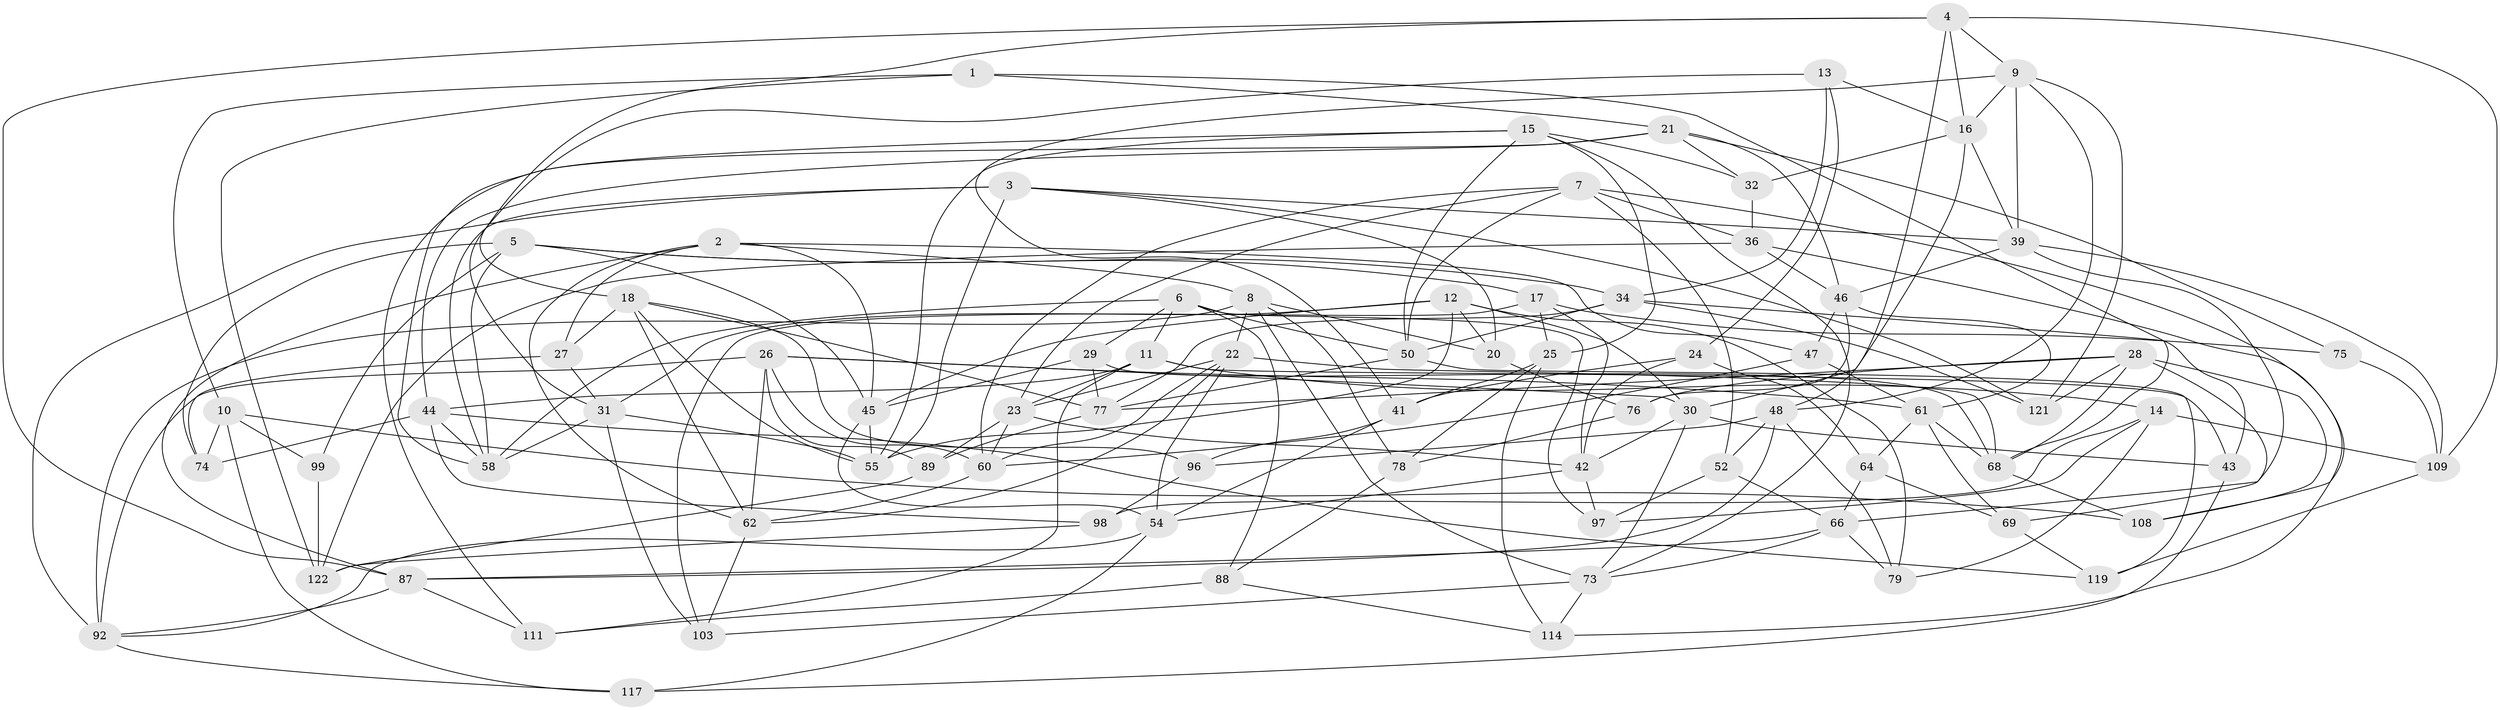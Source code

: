 // original degree distribution, {4: 1.0}
// Generated by graph-tools (version 1.1) at 2025/42/03/06/25 10:42:25]
// undirected, 78 vertices, 199 edges
graph export_dot {
graph [start="1"]
  node [color=gray90,style=filled];
  1;
  2 [super="+56"];
  3 [super="+85"];
  4 [super="+83"];
  5 [super="+94"];
  6 [super="+33"];
  7 [super="+63"];
  8 [super="+38"];
  9 [super="+120"];
  10 [super="+35"];
  11 [super="+101"];
  12 [super="+19"];
  13;
  14 [super="+51"];
  15 [super="+123"];
  16 [super="+95"];
  17 [super="+57"];
  18 [super="+107"];
  20;
  21 [super="+37"];
  22 [super="+112"];
  23 [super="+49"];
  24;
  25 [super="+71"];
  26 [super="+125"];
  27;
  28 [super="+40"];
  29;
  30 [super="+93"];
  31 [super="+59"];
  32;
  34 [super="+70"];
  36 [super="+67"];
  39 [super="+81"];
  41 [super="+91"];
  42 [super="+113"];
  43;
  44 [super="+102"];
  45 [super="+86"];
  46 [super="+65"];
  47;
  48 [super="+90"];
  50 [super="+53"];
  52;
  54 [super="+82"];
  55 [super="+80"];
  58 [super="+124"];
  60 [super="+104"];
  61 [super="+115"];
  62 [super="+72"];
  64;
  66 [super="+84"];
  68 [super="+116"];
  69;
  73 [super="+110"];
  74;
  75;
  76;
  77 [super="+106"];
  78;
  79;
  87 [super="+105"];
  88;
  89;
  92 [super="+100"];
  96;
  97;
  98;
  99;
  103;
  108;
  109 [super="+118"];
  111;
  114;
  117;
  119;
  121;
  122 [super="+126"];
  1 -- 10;
  1 -- 122;
  1 -- 21;
  1 -- 68;
  2 -- 27;
  2 -- 47;
  2 -- 87;
  2 -- 45;
  2 -- 8;
  2 -- 62;
  3 -- 121;
  3 -- 92;
  3 -- 58;
  3 -- 20;
  3 -- 55;
  3 -- 39;
  4 -- 16;
  4 -- 87;
  4 -- 18;
  4 -- 48;
  4 -- 9;
  4 -- 109;
  5 -- 17;
  5 -- 74;
  5 -- 99;
  5 -- 58;
  5 -- 34;
  5 -- 45;
  6 -- 29;
  6 -- 50;
  6 -- 88;
  6 -- 97;
  6 -- 58;
  6 -- 11;
  7 -- 36;
  7 -- 60;
  7 -- 52;
  7 -- 50;
  7 -- 108;
  7 -- 23;
  8 -- 22;
  8 -- 78;
  8 -- 92;
  8 -- 73;
  8 -- 20;
  9 -- 121;
  9 -- 39;
  9 -- 48;
  9 -- 16;
  9 -- 41;
  10 -- 99 [weight=2];
  10 -- 74;
  10 -- 117;
  10 -- 108;
  11 -- 111;
  11 -- 43;
  11 -- 44;
  11 -- 14;
  11 -- 23;
  12 -- 20;
  12 -- 79;
  12 -- 30;
  12 -- 55;
  12 -- 45;
  12 -- 31;
  13 -- 16;
  13 -- 31;
  13 -- 24;
  13 -- 34;
  14 -- 79;
  14 -- 97;
  14 -- 98;
  14 -- 109 [weight=2];
  15 -- 73;
  15 -- 50;
  15 -- 58;
  15 -- 32;
  15 -- 25;
  15 -- 55;
  16 -- 32;
  16 -- 30;
  16 -- 39;
  17 -- 42;
  17 -- 75 [weight=2];
  17 -- 25;
  17 -- 103;
  18 -- 77;
  18 -- 55;
  18 -- 96;
  18 -- 27;
  18 -- 62;
  20 -- 76;
  21 -- 32;
  21 -- 75;
  21 -- 44;
  21 -- 111;
  21 -- 46;
  22 -- 68;
  22 -- 60;
  22 -- 54;
  22 -- 62;
  22 -- 23;
  23 -- 89;
  23 -- 42;
  23 -- 60;
  24 -- 64;
  24 -- 41;
  24 -- 42;
  25 -- 41 [weight=2];
  25 -- 78;
  25 -- 114;
  26 -- 89;
  26 -- 92;
  26 -- 60;
  26 -- 61;
  26 -- 62;
  26 -- 30;
  27 -- 74;
  27 -- 31;
  28 -- 121;
  28 -- 108;
  28 -- 69;
  28 -- 76;
  28 -- 77;
  28 -- 68;
  29 -- 68;
  29 -- 45;
  29 -- 77;
  30 -- 43;
  30 -- 73;
  30 -- 42;
  31 -- 58;
  31 -- 55;
  31 -- 103;
  32 -- 36;
  34 -- 43;
  34 -- 50;
  34 -- 121;
  34 -- 77;
  36 -- 114;
  36 -- 122 [weight=2];
  36 -- 46;
  39 -- 46;
  39 -- 109;
  39 -- 66;
  41 -- 54;
  41 -- 96;
  42 -- 54;
  42 -- 97;
  43 -- 117;
  44 -- 98;
  44 -- 58;
  44 -- 74;
  44 -- 119;
  45 -- 54;
  45 -- 55;
  46 -- 76;
  46 -- 61;
  46 -- 47;
  47 -- 61;
  47 -- 60;
  48 -- 96;
  48 -- 79;
  48 -- 52;
  48 -- 87;
  50 -- 77;
  50 -- 119;
  52 -- 97;
  52 -- 66;
  54 -- 117;
  54 -- 92;
  60 -- 62;
  61 -- 64;
  61 -- 68;
  61 -- 69;
  62 -- 103;
  64 -- 69;
  64 -- 66;
  66 -- 79;
  66 -- 73;
  66 -- 87;
  68 -- 108;
  69 -- 119;
  73 -- 114;
  73 -- 103;
  75 -- 109;
  76 -- 78;
  77 -- 89;
  78 -- 88;
  87 -- 92;
  87 -- 111;
  88 -- 111;
  88 -- 114;
  89 -- 122;
  92 -- 117;
  96 -- 98;
  98 -- 122;
  99 -- 122;
  109 -- 119;
}
